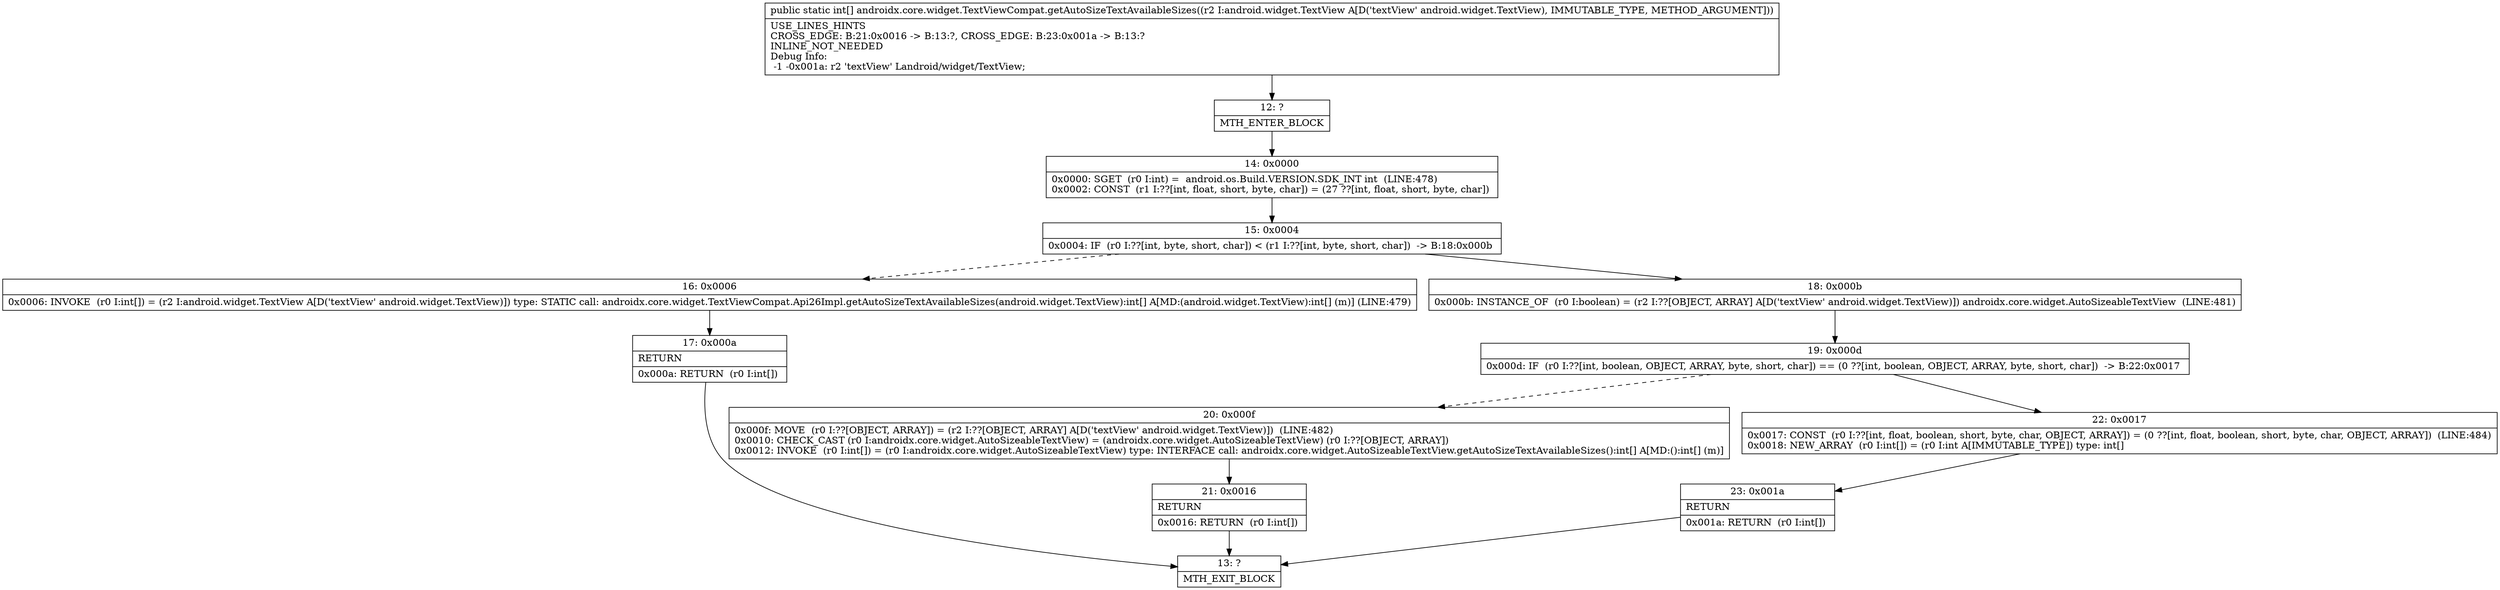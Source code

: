 digraph "CFG forandroidx.core.widget.TextViewCompat.getAutoSizeTextAvailableSizes(Landroid\/widget\/TextView;)[I" {
Node_12 [shape=record,label="{12\:\ ?|MTH_ENTER_BLOCK\l}"];
Node_14 [shape=record,label="{14\:\ 0x0000|0x0000: SGET  (r0 I:int) =  android.os.Build.VERSION.SDK_INT int  (LINE:478)\l0x0002: CONST  (r1 I:??[int, float, short, byte, char]) = (27 ??[int, float, short, byte, char]) \l}"];
Node_15 [shape=record,label="{15\:\ 0x0004|0x0004: IF  (r0 I:??[int, byte, short, char]) \< (r1 I:??[int, byte, short, char])  \-\> B:18:0x000b \l}"];
Node_16 [shape=record,label="{16\:\ 0x0006|0x0006: INVOKE  (r0 I:int[]) = (r2 I:android.widget.TextView A[D('textView' android.widget.TextView)]) type: STATIC call: androidx.core.widget.TextViewCompat.Api26Impl.getAutoSizeTextAvailableSizes(android.widget.TextView):int[] A[MD:(android.widget.TextView):int[] (m)] (LINE:479)\l}"];
Node_17 [shape=record,label="{17\:\ 0x000a|RETURN\l|0x000a: RETURN  (r0 I:int[]) \l}"];
Node_13 [shape=record,label="{13\:\ ?|MTH_EXIT_BLOCK\l}"];
Node_18 [shape=record,label="{18\:\ 0x000b|0x000b: INSTANCE_OF  (r0 I:boolean) = (r2 I:??[OBJECT, ARRAY] A[D('textView' android.widget.TextView)]) androidx.core.widget.AutoSizeableTextView  (LINE:481)\l}"];
Node_19 [shape=record,label="{19\:\ 0x000d|0x000d: IF  (r0 I:??[int, boolean, OBJECT, ARRAY, byte, short, char]) == (0 ??[int, boolean, OBJECT, ARRAY, byte, short, char])  \-\> B:22:0x0017 \l}"];
Node_20 [shape=record,label="{20\:\ 0x000f|0x000f: MOVE  (r0 I:??[OBJECT, ARRAY]) = (r2 I:??[OBJECT, ARRAY] A[D('textView' android.widget.TextView)])  (LINE:482)\l0x0010: CHECK_CAST (r0 I:androidx.core.widget.AutoSizeableTextView) = (androidx.core.widget.AutoSizeableTextView) (r0 I:??[OBJECT, ARRAY]) \l0x0012: INVOKE  (r0 I:int[]) = (r0 I:androidx.core.widget.AutoSizeableTextView) type: INTERFACE call: androidx.core.widget.AutoSizeableTextView.getAutoSizeTextAvailableSizes():int[] A[MD:():int[] (m)]\l}"];
Node_21 [shape=record,label="{21\:\ 0x0016|RETURN\l|0x0016: RETURN  (r0 I:int[]) \l}"];
Node_22 [shape=record,label="{22\:\ 0x0017|0x0017: CONST  (r0 I:??[int, float, boolean, short, byte, char, OBJECT, ARRAY]) = (0 ??[int, float, boolean, short, byte, char, OBJECT, ARRAY])  (LINE:484)\l0x0018: NEW_ARRAY  (r0 I:int[]) = (r0 I:int A[IMMUTABLE_TYPE]) type: int[] \l}"];
Node_23 [shape=record,label="{23\:\ 0x001a|RETURN\l|0x001a: RETURN  (r0 I:int[]) \l}"];
MethodNode[shape=record,label="{public static int[] androidx.core.widget.TextViewCompat.getAutoSizeTextAvailableSizes((r2 I:android.widget.TextView A[D('textView' android.widget.TextView), IMMUTABLE_TYPE, METHOD_ARGUMENT]))  | USE_LINES_HINTS\lCROSS_EDGE: B:21:0x0016 \-\> B:13:?, CROSS_EDGE: B:23:0x001a \-\> B:13:?\lINLINE_NOT_NEEDED\lDebug Info:\l  \-1 \-0x001a: r2 'textView' Landroid\/widget\/TextView;\l}"];
MethodNode -> Node_12;Node_12 -> Node_14;
Node_14 -> Node_15;
Node_15 -> Node_16[style=dashed];
Node_15 -> Node_18;
Node_16 -> Node_17;
Node_17 -> Node_13;
Node_18 -> Node_19;
Node_19 -> Node_20[style=dashed];
Node_19 -> Node_22;
Node_20 -> Node_21;
Node_21 -> Node_13;
Node_22 -> Node_23;
Node_23 -> Node_13;
}

